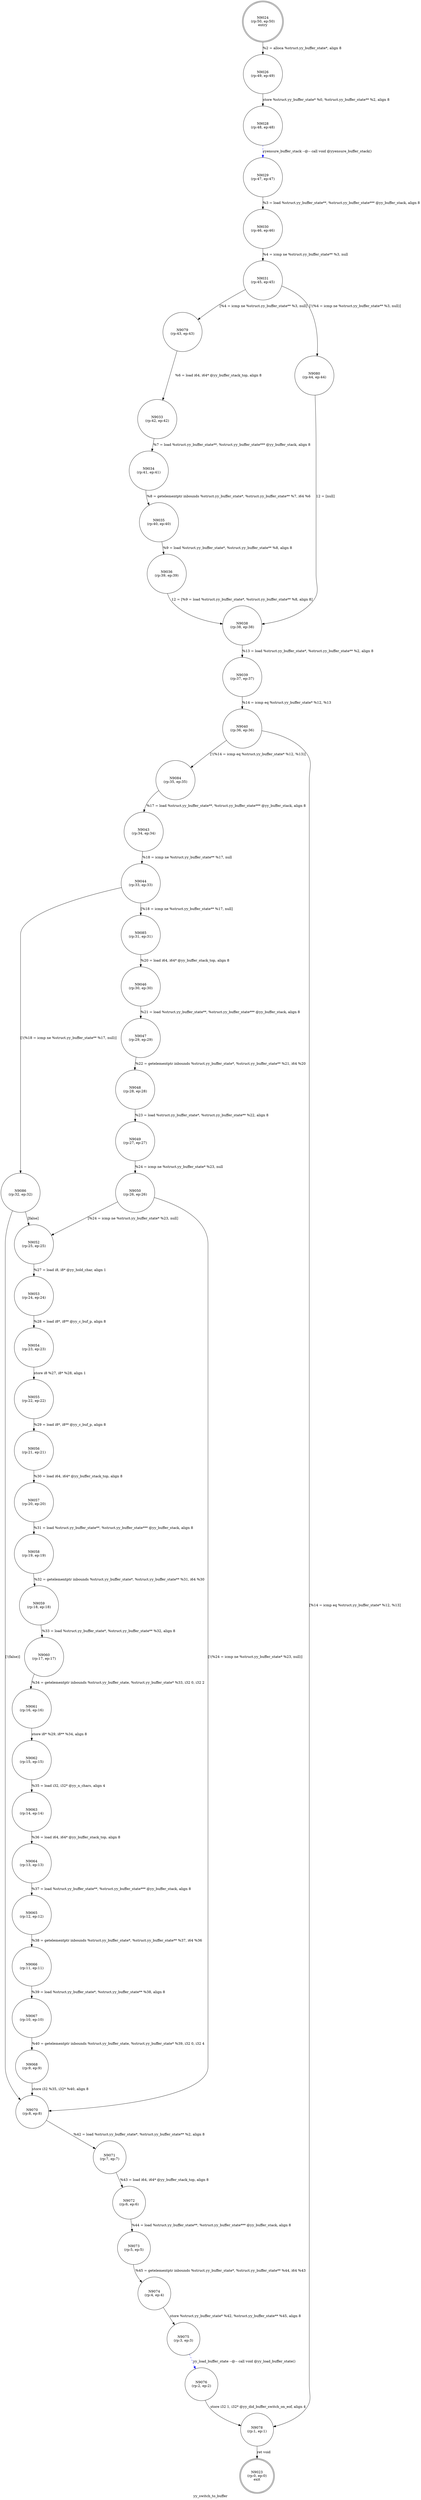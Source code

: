 digraph yy_switch_to_buffer {
label="yy_switch_to_buffer"
9023 [label="N9023\n(rp:0, ep:0)\nexit", shape="doublecircle"]
9024 [label="N9024\n(rp:50, ep:50)\nentry", shape="doublecircle"]
9024 -> 9026 [label="%2 = alloca %struct.yy_buffer_state*, align 8"]
9026 [label="N9026\n(rp:49, ep:49)", shape="circle"]
9026 -> 9028 [label="store %struct.yy_buffer_state* %0, %struct.yy_buffer_state** %2, align 8"]
9028 [label="N9028\n(rp:48, ep:48)", shape="circle"]
9028 -> 9029 [label="yyensure_buffer_stack --@-- call void @yyensure_buffer_stack()", style="dashed", color="blue"]
9029 [label="N9029\n(rp:47, ep:47)", shape="circle"]
9029 -> 9030 [label="%3 = load %struct.yy_buffer_state**, %struct.yy_buffer_state*** @yy_buffer_stack, align 8"]
9030 [label="N9030\n(rp:46, ep:46)", shape="circle"]
9030 -> 9031 [label="%4 = icmp ne %struct.yy_buffer_state** %3, null"]
9031 [label="N9031\n(rp:45, ep:45)", shape="circle"]
9031 -> 9079 [label="[%4 = icmp ne %struct.yy_buffer_state** %3, null]"]
9031 -> 9080 [label="[!(%4 = icmp ne %struct.yy_buffer_state** %3, null)]"]
9033 [label="N9033\n(rp:42, ep:42)", shape="circle"]
9033 -> 9034 [label="%7 = load %struct.yy_buffer_state**, %struct.yy_buffer_state*** @yy_buffer_stack, align 8"]
9034 [label="N9034\n(rp:41, ep:41)", shape="circle"]
9034 -> 9035 [label="%8 = getelementptr inbounds %struct.yy_buffer_state*, %struct.yy_buffer_state** %7, i64 %6"]
9035 [label="N9035\n(rp:40, ep:40)", shape="circle"]
9035 -> 9036 [label="%9 = load %struct.yy_buffer_state*, %struct.yy_buffer_state** %8, align 8"]
9036 [label="N9036\n(rp:39, ep:39)", shape="circle"]
9036 -> 9038 [label="12 = [%9 = load %struct.yy_buffer_state*, %struct.yy_buffer_state** %8, align 8]"]
9038 [label="N9038\n(rp:38, ep:38)", shape="circle"]
9038 -> 9039 [label="%13 = load %struct.yy_buffer_state*, %struct.yy_buffer_state** %2, align 8"]
9039 [label="N9039\n(rp:37, ep:37)", shape="circle"]
9039 -> 9040 [label="%14 = icmp eq %struct.yy_buffer_state* %12, %13"]
9040 [label="N9040\n(rp:36, ep:36)", shape="circle"]
9040 -> 9084 [label="[!(%14 = icmp eq %struct.yy_buffer_state* %12, %13)]"]
9040 -> 9078 [label="[%14 = icmp eq %struct.yy_buffer_state* %12, %13]"]
9043 [label="N9043\n(rp:34, ep:34)", shape="circle"]
9043 -> 9044 [label="%18 = icmp ne %struct.yy_buffer_state** %17, null"]
9044 [label="N9044\n(rp:33, ep:33)", shape="circle"]
9044 -> 9085 [label="[%18 = icmp ne %struct.yy_buffer_state** %17, null]"]
9044 -> 9086 [label="[!(%18 = icmp ne %struct.yy_buffer_state** %17, null)]"]
9046 [label="N9046\n(rp:30, ep:30)", shape="circle"]
9046 -> 9047 [label="%21 = load %struct.yy_buffer_state**, %struct.yy_buffer_state*** @yy_buffer_stack, align 8"]
9047 [label="N9047\n(rp:29, ep:29)", shape="circle"]
9047 -> 9048 [label="%22 = getelementptr inbounds %struct.yy_buffer_state*, %struct.yy_buffer_state** %21, i64 %20"]
9048 [label="N9048\n(rp:28, ep:28)", shape="circle"]
9048 -> 9049 [label="%23 = load %struct.yy_buffer_state*, %struct.yy_buffer_state** %22, align 8"]
9049 [label="N9049\n(rp:27, ep:27)", shape="circle"]
9049 -> 9050 [label="%24 = icmp ne %struct.yy_buffer_state* %23, null"]
9050 [label="N9050\n(rp:26, ep:26)", shape="circle"]
9050 -> 9052 [label="[%24 = icmp ne %struct.yy_buffer_state* %23, null]"]
9050 -> 9070 [label="[!(%24 = icmp ne %struct.yy_buffer_state* %23, null)]"]
9052 [label="N9052\n(rp:25, ep:25)", shape="circle"]
9052 -> 9053 [label="%27 = load i8, i8* @yy_hold_char, align 1"]
9053 [label="N9053\n(rp:24, ep:24)", shape="circle"]
9053 -> 9054 [label="%28 = load i8*, i8** @yy_c_buf_p, align 8"]
9054 [label="N9054\n(rp:23, ep:23)", shape="circle"]
9054 -> 9055 [label="store i8 %27, i8* %28, align 1"]
9055 [label="N9055\n(rp:22, ep:22)", shape="circle"]
9055 -> 9056 [label="%29 = load i8*, i8** @yy_c_buf_p, align 8"]
9056 [label="N9056\n(rp:21, ep:21)", shape="circle"]
9056 -> 9057 [label="%30 = load i64, i64* @yy_buffer_stack_top, align 8"]
9057 [label="N9057\n(rp:20, ep:20)", shape="circle"]
9057 -> 9058 [label="%31 = load %struct.yy_buffer_state**, %struct.yy_buffer_state*** @yy_buffer_stack, align 8"]
9058 [label="N9058\n(rp:19, ep:19)", shape="circle"]
9058 -> 9059 [label="%32 = getelementptr inbounds %struct.yy_buffer_state*, %struct.yy_buffer_state** %31, i64 %30"]
9059 [label="N9059\n(rp:18, ep:18)", shape="circle"]
9059 -> 9060 [label="%33 = load %struct.yy_buffer_state*, %struct.yy_buffer_state** %32, align 8"]
9060 [label="N9060\n(rp:17, ep:17)", shape="circle"]
9060 -> 9061 [label="%34 = getelementptr inbounds %struct.yy_buffer_state, %struct.yy_buffer_state* %33, i32 0, i32 2"]
9061 [label="N9061\n(rp:16, ep:16)", shape="circle"]
9061 -> 9062 [label="store i8* %29, i8** %34, align 8"]
9062 [label="N9062\n(rp:15, ep:15)", shape="circle"]
9062 -> 9063 [label="%35 = load i32, i32* @yy_n_chars, align 4"]
9063 [label="N9063\n(rp:14, ep:14)", shape="circle"]
9063 -> 9064 [label="%36 = load i64, i64* @yy_buffer_stack_top, align 8"]
9064 [label="N9064\n(rp:13, ep:13)", shape="circle"]
9064 -> 9065 [label="%37 = load %struct.yy_buffer_state**, %struct.yy_buffer_state*** @yy_buffer_stack, align 8"]
9065 [label="N9065\n(rp:12, ep:12)", shape="circle"]
9065 -> 9066 [label="%38 = getelementptr inbounds %struct.yy_buffer_state*, %struct.yy_buffer_state** %37, i64 %36"]
9066 [label="N9066\n(rp:11, ep:11)", shape="circle"]
9066 -> 9067 [label="%39 = load %struct.yy_buffer_state*, %struct.yy_buffer_state** %38, align 8"]
9067 [label="N9067\n(rp:10, ep:10)", shape="circle"]
9067 -> 9068 [label="%40 = getelementptr inbounds %struct.yy_buffer_state, %struct.yy_buffer_state* %39, i32 0, i32 4"]
9068 [label="N9068\n(rp:9, ep:9)", shape="circle"]
9068 -> 9070 [label="store i32 %35, i32* %40, align 8"]
9070 [label="N9070\n(rp:8, ep:8)", shape="circle"]
9070 -> 9071 [label="%42 = load %struct.yy_buffer_state*, %struct.yy_buffer_state** %2, align 8"]
9071 [label="N9071\n(rp:7, ep:7)", shape="circle"]
9071 -> 9072 [label="%43 = load i64, i64* @yy_buffer_stack_top, align 8"]
9072 [label="N9072\n(rp:6, ep:6)", shape="circle"]
9072 -> 9073 [label="%44 = load %struct.yy_buffer_state**, %struct.yy_buffer_state*** @yy_buffer_stack, align 8"]
9073 [label="N9073\n(rp:5, ep:5)", shape="circle"]
9073 -> 9074 [label="%45 = getelementptr inbounds %struct.yy_buffer_state*, %struct.yy_buffer_state** %44, i64 %43"]
9074 [label="N9074\n(rp:4, ep:4)", shape="circle"]
9074 -> 9075 [label="store %struct.yy_buffer_state* %42, %struct.yy_buffer_state** %45, align 8"]
9075 [label="N9075\n(rp:3, ep:3)", shape="circle"]
9075 -> 9076 [label="yy_load_buffer_state --@-- call void @yy_load_buffer_state()", style="dashed", color="blue"]
9076 [label="N9076\n(rp:2, ep:2)", shape="circle"]
9076 -> 9078 [label="store i32 1, i32* @yy_did_buffer_switch_on_eof, align 4"]
9078 [label="N9078\n(rp:1, ep:1)", shape="circle"]
9078 -> 9023 [label="ret void"]
9079 [label="N9079\n(rp:43, ep:43)", shape="circle"]
9079 -> 9033 [label="%6 = load i64, i64* @yy_buffer_stack_top, align 8"]
9080 [label="N9080\n(rp:44, ep:44)", shape="circle"]
9080 -> 9038 [label="12 = [null]"]
9084 [label="N9084\n(rp:35, ep:35)", shape="circle"]
9084 -> 9043 [label="%17 = load %struct.yy_buffer_state**, %struct.yy_buffer_state*** @yy_buffer_stack, align 8"]
9085 [label="N9085\n(rp:31, ep:31)", shape="circle"]
9085 -> 9046 [label="%20 = load i64, i64* @yy_buffer_stack_top, align 8"]
9086 [label="N9086\n(rp:32, ep:32)", shape="circle"]
9086 -> 9052 [label="[false]"]
9086 -> 9070 [label="[!(false)]"]
}
